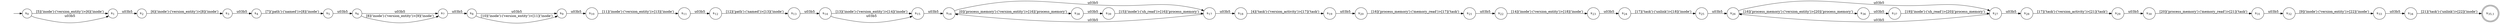 digraph NFA {
    rankdir = LR;
    I [style = invis];
    I -> S0;
    S0 [label = <s<sub>0</sub>>, shape = circle];
    S1 [label = <s<sub>1</sub>>, shape = circle];
    S2 [label = <s<sub>2</sub>>, shape = circle];
    S3 [label = <s<sub>3</sub>>, shape = circle];
    S4 [label = <s<sub>4</sub>>, shape = circle];
    S5 [label = <s<sub>5</sub>>, shape = circle];
    S6 [label = <s<sub>6</sub>>, shape = circle];
    S7 [label = <s<sub>7</sub>>, shape = circle];
    S8 [label = <s<sub>8</sub>>, shape = circle];
    S9 [label = <s<sub>9</sub>>, shape = circle];
    S10 [label = <s<sub>10</sub>>, shape = circle];
    S11 [label = <s<sub>11</sub>>, shape = circle];
    S12 [label = <s<sub>12</sub>>, shape = circle];
    S13 [label = <s<sub>13</sub>>, shape = circle];
    S14 [label = <s<sub>14</sub>>, shape = circle];
    S15 [label = <s<sub>15</sub>>, shape = circle];
    S16 [label = <s<sub>16</sub>>, shape = circle];
    S17 [label = <s<sub>17</sub>>, shape = circle];
    S17 -> S16 [label = "\u03b5"];
    S18 [label = <s<sub>18</sub>>, shape = circle];
    S19 [label = <s<sub>19</sub>>, shape = circle];
    S20 [label = <s<sub>20</sub>>, shape = circle];
    S21 [label = <s<sub>21</sub>>, shape = circle];
    S22 [label = <s<sub>22</sub>>, shape = circle];
    S23 [label = <s<sub>23</sub>>, shape = circle];
    S24 [label = <s<sub>24</sub>>, shape = circle];
    S25 [label = <s<sub>25</sub>>, shape = circle];
    S26 [label = <s<sub>26</sub>>, shape = circle];
    S27 [label = <s<sub>27</sub>>, shape = circle];
    S27 -> S26 [label = "\u03b5"];
    S28 [label = <s<sub>28</sub>>, shape = circle];
    S29 [label = <s<sub>29</sub>>, shape = circle];
    S30 [label = <s<sub>30</sub>>, shape = circle];
    S31 [label = <s<sub>31</sub>>, shape = circle];
    S32 [label = <s<sub>32</sub>>, shape = circle];
    S33 [label = <s<sub>33</sub>>, shape = circle];
    S34 [label = <s<sub>34</sub>>, shape = circle];
    S35 [label = <s<sub>35,1</sub>>, shape = circle, peripheries = 2];
    S34 -> S35 [label = "[21]('task')-('unlink')>[22]('inode')"];
    S33 -> S34 [label = "\u03b5"];
    S32 -> S33 [label = "[9]('inode')-('version_entity')>[22]('inode')"];
    S31 -> S32 [label = "\u03b5"];
    S30 -> S31 [label = "[20]('process_memory')-('memory_read')>[21]('task')"];
    S29 -> S30 [label = "\u03b5"];
    S28 -> S29 [label = "[17]('task')-('version_activity')>[21]('task')"];
    S27 -> S28 [label = "\u03b5"];
    S26 -> S27 [label = "\u03b5"];
    S36 [label = <s<sub>36</sub>>, shape = circle];
    S37 [label = <s<sub>37</sub>>, shape = circle];
    S37 -> S27 [label = "[19]('inode')-('sh_read')>[20]('process_memory')"];
    S36 -> S37 [label = "\u03b5"];
    S26 -> S36 [label = "[16]('process_memory')-('version_entity')>[20]('process_memory')"];
    S25 -> S26 [label = "\u03b5"];
    S24 -> S25 [label = "[17]('task')-('unlink')>[18]('inode')"];
    S23 -> S24 [label = "\u03b5"];
    S22 -> S23 [label = "[14]('inode')-('version_entity')>[18]('inode')"];
    S21 -> S22 [label = "\u03b5"];
    S20 -> S21 [label = "[16]('process_memory')-('memory_read')>[17]('task')"];
    S19 -> S20 [label = "\u03b5"];
    S18 -> S19 [label = "[4]('task')-('version_activity')>[17]('task')"];
    S17 -> S18 [label = "\u03b5"];
    S16 -> S17 [label = "\u03b5"];
    S38 [label = <s<sub>38</sub>>, shape = circle];
    S39 [label = <s<sub>39</sub>>, shape = circle];
    S39 -> S17 [label = "[15]('inode')-('sh_read')>[16]('process_memory')"];
    S38 -> S39 [label = "\u03b5"];
    S16 -> S38 [label = "[0]('process_memory')-('version_entity')>[16]('process_memory')"];
    S15 -> S16 [label = "\u03b5"];
    S14 -> S15 [label = "[13]('inode')-('version_entity')>[14]('inode')"];
    S14 -> S15 [label = "\u03b5"];
    S13 -> S14 [label = "\u03b5"];
    S12 -> S13 [label = "[12]('path')-('named')>[13]('inode')"];
    S11 -> S12 [label = "\u03b5"];
    S10 -> S11 [label = "[11]('inode')-('version_entity')>[13]('inode')"];
    S9 -> S10 [label = "\u03b5"];
    S8 -> S9 [label = "\u03b5"];
    S8 -> S9 [label = "[10]('inode')-('version_entity')>[11]('inode')"];
    S7 -> S8 [label = "\u03b5"];
    S6 -> S7 [label = "\u03b5"];
    S6 -> S7 [label = "[8]('inode')-('version_entity')>[9]('inode')"];
    S5 -> S6 [label = "\u03b5"];
    S4 -> S5 [label = "[7]('path')-('named')>[8]('inode')"];
    S3 -> S4 [label = "\u03b5"];
    S2 -> S3 [label = "[6]('inode')-('version_entity')>[8]('inode')"];
    S1 -> S2 [label = "\u03b5"];
    S0 -> S1 [label = "[5]('inode')-('version_entity')>[6]('inode')"];
    S0 -> S1 [label = "\u03b5"];
}
